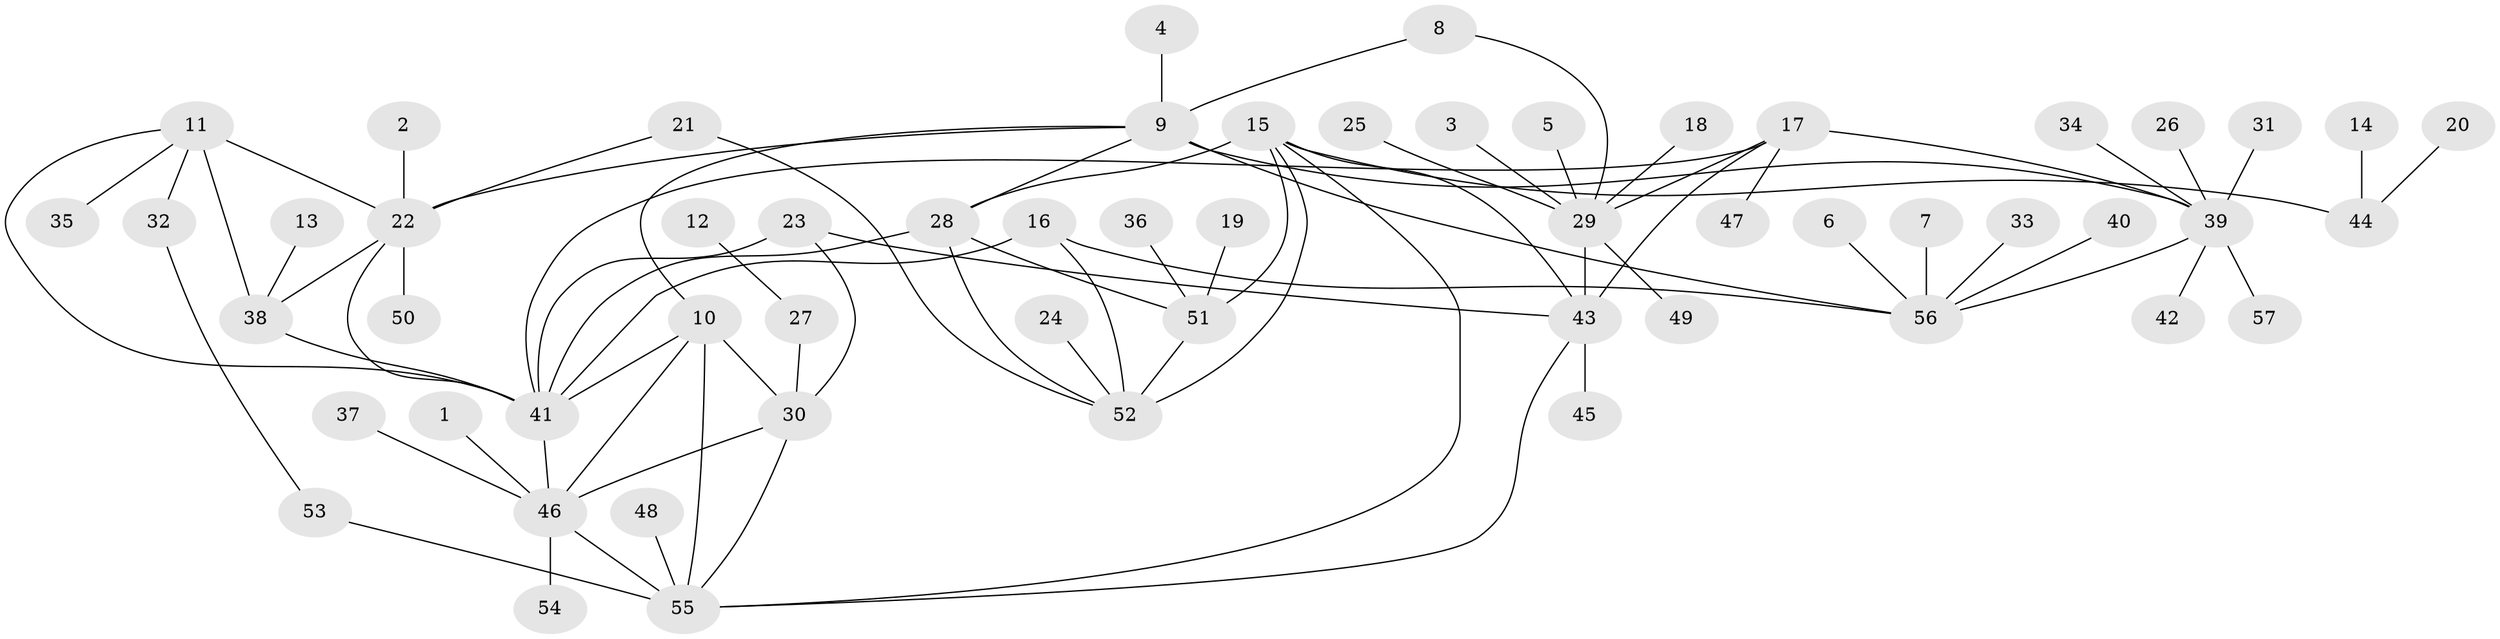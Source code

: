// original degree distribution, {8: 0.017543859649122806, 6: 0.06140350877192982, 7: 0.05263157894736842, 9: 0.017543859649122806, 12: 0.017543859649122806, 10: 0.02631578947368421, 4: 0.017543859649122806, 11: 0.008771929824561403, 5: 0.017543859649122806, 1: 0.5789473684210527, 3: 0.043859649122807015, 2: 0.14035087719298245}
// Generated by graph-tools (version 1.1) at 2025/02/03/09/25 03:02:37]
// undirected, 57 vertices, 81 edges
graph export_dot {
graph [start="1"]
  node [color=gray90,style=filled];
  1;
  2;
  3;
  4;
  5;
  6;
  7;
  8;
  9;
  10;
  11;
  12;
  13;
  14;
  15;
  16;
  17;
  18;
  19;
  20;
  21;
  22;
  23;
  24;
  25;
  26;
  27;
  28;
  29;
  30;
  31;
  32;
  33;
  34;
  35;
  36;
  37;
  38;
  39;
  40;
  41;
  42;
  43;
  44;
  45;
  46;
  47;
  48;
  49;
  50;
  51;
  52;
  53;
  54;
  55;
  56;
  57;
  1 -- 46 [weight=1.0];
  2 -- 22 [weight=1.0];
  3 -- 29 [weight=1.0];
  4 -- 9 [weight=1.0];
  5 -- 29 [weight=1.0];
  6 -- 56 [weight=1.0];
  7 -- 56 [weight=1.0];
  8 -- 9 [weight=1.0];
  8 -- 29 [weight=1.0];
  9 -- 10 [weight=1.0];
  9 -- 22 [weight=1.0];
  9 -- 28 [weight=1.0];
  9 -- 39 [weight=1.0];
  9 -- 56 [weight=3.0];
  10 -- 30 [weight=1.0];
  10 -- 41 [weight=1.0];
  10 -- 46 [weight=2.0];
  10 -- 55 [weight=1.0];
  11 -- 22 [weight=1.0];
  11 -- 32 [weight=1.0];
  11 -- 35 [weight=1.0];
  11 -- 38 [weight=2.0];
  11 -- 41 [weight=1.0];
  12 -- 27 [weight=1.0];
  13 -- 38 [weight=1.0];
  14 -- 44 [weight=1.0];
  15 -- 28 [weight=1.0];
  15 -- 43 [weight=1.0];
  15 -- 44 [weight=1.0];
  15 -- 51 [weight=1.0];
  15 -- 52 [weight=2.0];
  15 -- 55 [weight=1.0];
  16 -- 41 [weight=1.0];
  16 -- 52 [weight=1.0];
  16 -- 56 [weight=1.0];
  17 -- 29 [weight=4.0];
  17 -- 39 [weight=1.0];
  17 -- 41 [weight=1.0];
  17 -- 43 [weight=2.0];
  17 -- 47 [weight=1.0];
  18 -- 29 [weight=1.0];
  19 -- 51 [weight=1.0];
  20 -- 44 [weight=1.0];
  21 -- 22 [weight=1.0];
  21 -- 52 [weight=1.0];
  22 -- 38 [weight=2.0];
  22 -- 41 [weight=1.0];
  22 -- 50 [weight=1.0];
  23 -- 30 [weight=1.0];
  23 -- 41 [weight=1.0];
  23 -- 43 [weight=1.0];
  24 -- 52 [weight=1.0];
  25 -- 29 [weight=1.0];
  26 -- 39 [weight=1.0];
  27 -- 30 [weight=1.0];
  28 -- 41 [weight=1.0];
  28 -- 51 [weight=1.0];
  28 -- 52 [weight=2.0];
  29 -- 43 [weight=2.0];
  29 -- 49 [weight=1.0];
  30 -- 46 [weight=2.0];
  30 -- 55 [weight=1.0];
  31 -- 39 [weight=1.0];
  32 -- 53 [weight=1.0];
  33 -- 56 [weight=1.0];
  34 -- 39 [weight=1.0];
  36 -- 51 [weight=1.0];
  37 -- 46 [weight=1.0];
  38 -- 41 [weight=2.0];
  39 -- 42 [weight=1.0];
  39 -- 56 [weight=3.0];
  39 -- 57 [weight=1.0];
  40 -- 56 [weight=1.0];
  41 -- 46 [weight=1.0];
  43 -- 45 [weight=1.0];
  43 -- 55 [weight=1.0];
  46 -- 54 [weight=1.0];
  46 -- 55 [weight=2.0];
  48 -- 55 [weight=1.0];
  51 -- 52 [weight=2.0];
  53 -- 55 [weight=1.0];
}
